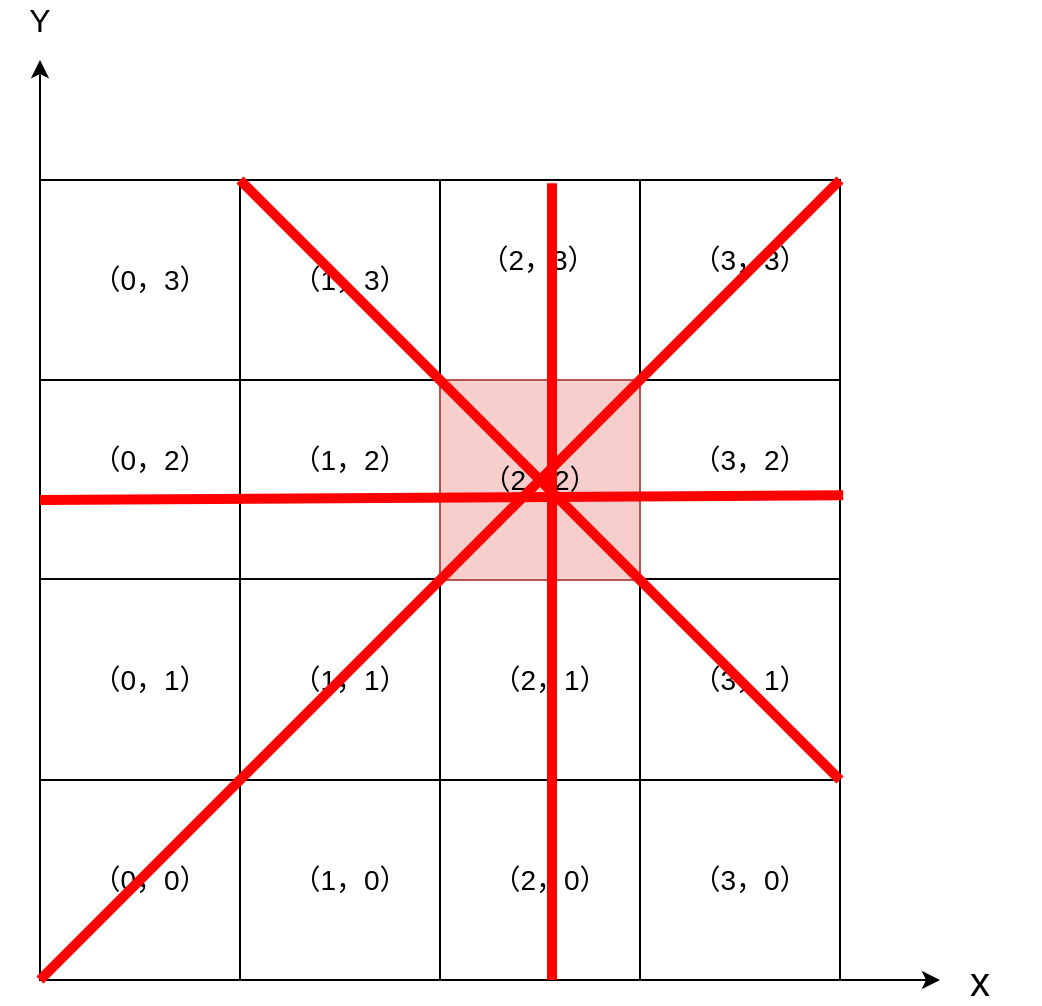 <mxfile version="13.1.2" type="github">
  <diagram id="U91XGGF9_Khkt9Deenzl" name="第 1 页">
    <mxGraphModel dx="1038" dy="588" grid="1" gridSize="10" guides="1" tooltips="1" connect="1" arrows="1" fold="1" page="1" pageScale="1" pageWidth="827" pageHeight="1169" math="0" shadow="0">
      <root>
        <mxCell id="0" />
        <mxCell id="1" parent="0" />
        <mxCell id="2wxVQ0WupFFMfxbJMV7O-6" value="" style="whiteSpace=wrap;html=1;aspect=fixed;" vertex="1" parent="1">
          <mxGeometry x="130" y="140" width="400" height="400" as="geometry" />
        </mxCell>
        <mxCell id="2wxVQ0WupFFMfxbJMV7O-7" value="" style="endArrow=none;html=1;entryX=0.25;entryY=0;entryDx=0;entryDy=0;exitX=0.25;exitY=1;exitDx=0;exitDy=0;" edge="1" parent="1" source="2wxVQ0WupFFMfxbJMV7O-6" target="2wxVQ0WupFFMfxbJMV7O-6">
          <mxGeometry width="50" height="50" relative="1" as="geometry">
            <mxPoint x="390" y="340" as="sourcePoint" />
            <mxPoint x="440" y="290" as="targetPoint" />
          </mxGeometry>
        </mxCell>
        <mxCell id="2wxVQ0WupFFMfxbJMV7O-8" value="" style="endArrow=none;html=1;entryX=0.5;entryY=0;entryDx=0;entryDy=0;exitX=0.5;exitY=1;exitDx=0;exitDy=0;" edge="1" parent="1" source="2wxVQ0WupFFMfxbJMV7O-6" target="2wxVQ0WupFFMfxbJMV7O-6">
          <mxGeometry width="50" height="50" relative="1" as="geometry">
            <mxPoint x="390" y="340" as="sourcePoint" />
            <mxPoint x="440" y="290" as="targetPoint" />
          </mxGeometry>
        </mxCell>
        <mxCell id="2wxVQ0WupFFMfxbJMV7O-9" value="" style="endArrow=none;html=1;entryX=0.5;entryY=0;entryDx=0;entryDy=0;exitX=0.5;exitY=1;exitDx=0;exitDy=0;" edge="1" parent="1">
          <mxGeometry width="50" height="50" relative="1" as="geometry">
            <mxPoint x="430" y="540" as="sourcePoint" />
            <mxPoint x="430" y="140" as="targetPoint" />
          </mxGeometry>
        </mxCell>
        <mxCell id="2wxVQ0WupFFMfxbJMV7O-10" value="" style="endArrow=none;html=1;entryX=0;entryY=0.75;entryDx=0;entryDy=0;exitX=1;exitY=0.75;exitDx=0;exitDy=0;" edge="1" parent="1" source="2wxVQ0WupFFMfxbJMV7O-6" target="2wxVQ0WupFFMfxbJMV7O-6">
          <mxGeometry width="50" height="50" relative="1" as="geometry">
            <mxPoint x="350" y="560" as="sourcePoint" />
            <mxPoint x="350" y="160" as="targetPoint" />
          </mxGeometry>
        </mxCell>
        <mxCell id="2wxVQ0WupFFMfxbJMV7O-11" value="" style="endArrow=none;html=1;entryX=0;entryY=0.75;entryDx=0;entryDy=0;exitX=1;exitY=0.75;exitDx=0;exitDy=0;" edge="1" parent="1">
          <mxGeometry width="50" height="50" relative="1" as="geometry">
            <mxPoint x="530" y="339.5" as="sourcePoint" />
            <mxPoint x="130" y="339.5" as="targetPoint" />
          </mxGeometry>
        </mxCell>
        <mxCell id="2wxVQ0WupFFMfxbJMV7O-12" value="" style="endArrow=none;html=1;entryX=0;entryY=0.75;entryDx=0;entryDy=0;exitX=1;exitY=0.75;exitDx=0;exitDy=0;" edge="1" parent="1">
          <mxGeometry width="50" height="50" relative="1" as="geometry">
            <mxPoint x="530" y="240" as="sourcePoint" />
            <mxPoint x="130" y="240" as="targetPoint" />
          </mxGeometry>
        </mxCell>
        <mxCell id="2wxVQ0WupFFMfxbJMV7O-13" value="" style="endArrow=classic;html=1;exitX=0;exitY=1;exitDx=0;exitDy=0;" edge="1" parent="1" source="2wxVQ0WupFFMfxbJMV7O-6">
          <mxGeometry width="50" height="50" relative="1" as="geometry">
            <mxPoint x="390" y="340" as="sourcePoint" />
            <mxPoint x="130" y="80" as="targetPoint" />
          </mxGeometry>
        </mxCell>
        <mxCell id="2wxVQ0WupFFMfxbJMV7O-14" value="" style="endArrow=classic;html=1;exitX=0;exitY=1;exitDx=0;exitDy=0;" edge="1" parent="1" source="2wxVQ0WupFFMfxbJMV7O-6">
          <mxGeometry width="50" height="50" relative="1" as="geometry">
            <mxPoint x="390" y="340" as="sourcePoint" />
            <mxPoint x="580" y="540" as="targetPoint" />
          </mxGeometry>
        </mxCell>
        <mxCell id="2wxVQ0WupFFMfxbJMV7O-15" value="&lt;font style=&quot;font-size: 20px&quot;&gt;x&lt;/font&gt;" style="text;html=1;strokeColor=none;fillColor=none;align=center;verticalAlign=middle;whiteSpace=wrap;rounded=0;" vertex="1" parent="1">
          <mxGeometry x="570" y="530" width="60" height="20" as="geometry" />
        </mxCell>
        <mxCell id="2wxVQ0WupFFMfxbJMV7O-16" value="&lt;font style=&quot;font-size: 16px&quot;&gt;Y&lt;/font&gt;" style="text;html=1;strokeColor=none;fillColor=none;align=center;verticalAlign=middle;whiteSpace=wrap;rounded=0;" vertex="1" parent="1">
          <mxGeometry x="110" y="50" width="40" height="20" as="geometry" />
        </mxCell>
        <mxCell id="2wxVQ0WupFFMfxbJMV7O-18" value="&lt;font style=&quot;font-size: 14px&quot;&gt;（0，0）&lt;/font&gt;" style="text;html=1;strokeColor=none;fillColor=none;align=center;verticalAlign=middle;whiteSpace=wrap;rounded=0;" vertex="1" parent="1">
          <mxGeometry x="150" y="480" width="70" height="20" as="geometry" />
        </mxCell>
        <mxCell id="2wxVQ0WupFFMfxbJMV7O-19" value="&lt;font style=&quot;font-size: 14px&quot;&gt;（1，0）&lt;/font&gt;" style="text;html=1;strokeColor=none;fillColor=none;align=center;verticalAlign=middle;whiteSpace=wrap;rounded=0;" vertex="1" parent="1">
          <mxGeometry x="250" y="480" width="70" height="20" as="geometry" />
        </mxCell>
        <mxCell id="2wxVQ0WupFFMfxbJMV7O-20" value="&lt;font style=&quot;font-size: 14px&quot;&gt;（2，0）&lt;/font&gt;" style="text;html=1;strokeColor=none;fillColor=none;align=center;verticalAlign=middle;whiteSpace=wrap;rounded=0;" vertex="1" parent="1">
          <mxGeometry x="350" y="480" width="70" height="20" as="geometry" />
        </mxCell>
        <mxCell id="2wxVQ0WupFFMfxbJMV7O-21" value="&lt;font style=&quot;font-size: 14px&quot;&gt;（3，0）&lt;/font&gt;" style="text;html=1;strokeColor=none;fillColor=none;align=center;verticalAlign=middle;whiteSpace=wrap;rounded=0;" vertex="1" parent="1">
          <mxGeometry x="450" y="480" width="70" height="20" as="geometry" />
        </mxCell>
        <mxCell id="2wxVQ0WupFFMfxbJMV7O-22" value="&lt;font style=&quot;font-size: 14px&quot;&gt;（0，1）&lt;/font&gt;" style="text;html=1;strokeColor=none;fillColor=none;align=center;verticalAlign=middle;whiteSpace=wrap;rounded=0;" vertex="1" parent="1">
          <mxGeometry x="150" y="380" width="70" height="20" as="geometry" />
        </mxCell>
        <mxCell id="2wxVQ0WupFFMfxbJMV7O-23" value="&lt;font style=&quot;font-size: 14px&quot;&gt;（1，1）&lt;/font&gt;" style="text;html=1;strokeColor=none;fillColor=none;align=center;verticalAlign=middle;whiteSpace=wrap;rounded=0;" vertex="1" parent="1">
          <mxGeometry x="250" y="380" width="70" height="20" as="geometry" />
        </mxCell>
        <mxCell id="2wxVQ0WupFFMfxbJMV7O-24" value="&lt;font style=&quot;font-size: 14px&quot;&gt;（2，1）&lt;/font&gt;" style="text;html=1;strokeColor=none;fillColor=none;align=center;verticalAlign=middle;whiteSpace=wrap;rounded=0;" vertex="1" parent="1">
          <mxGeometry x="350" y="380" width="70" height="20" as="geometry" />
        </mxCell>
        <mxCell id="2wxVQ0WupFFMfxbJMV7O-25" value="&lt;font style=&quot;font-size: 14px&quot;&gt;（3，1）&lt;/font&gt;" style="text;html=1;strokeColor=none;fillColor=none;align=center;verticalAlign=middle;whiteSpace=wrap;rounded=0;" vertex="1" parent="1">
          <mxGeometry x="450" y="380" width="70" height="20" as="geometry" />
        </mxCell>
        <mxCell id="2wxVQ0WupFFMfxbJMV7O-26" value="&lt;font style=&quot;font-size: 14px&quot;&gt;（0，2）&lt;/font&gt;" style="text;html=1;strokeColor=none;fillColor=none;align=center;verticalAlign=middle;whiteSpace=wrap;rounded=0;" vertex="1" parent="1">
          <mxGeometry x="150" y="270" width="70" height="20" as="geometry" />
        </mxCell>
        <mxCell id="2wxVQ0WupFFMfxbJMV7O-27" value="&lt;font style=&quot;font-size: 14px&quot;&gt;（1，2）&lt;/font&gt;" style="text;html=1;strokeColor=none;fillColor=none;align=center;verticalAlign=middle;whiteSpace=wrap;rounded=0;" vertex="1" parent="1">
          <mxGeometry x="250" y="270" width="70" height="20" as="geometry" />
        </mxCell>
        <mxCell id="2wxVQ0WupFFMfxbJMV7O-29" value="&lt;font style=&quot;font-size: 14px&quot;&gt;（3，2）&lt;/font&gt;" style="text;html=1;strokeColor=none;fillColor=none;align=center;verticalAlign=middle;whiteSpace=wrap;rounded=0;" vertex="1" parent="1">
          <mxGeometry x="450" y="270" width="70" height="20" as="geometry" />
        </mxCell>
        <mxCell id="2wxVQ0WupFFMfxbJMV7O-30" value="&lt;font style=&quot;font-size: 14px&quot;&gt;（2，3）&lt;/font&gt;" style="text;html=1;strokeColor=none;fillColor=none;align=center;verticalAlign=middle;whiteSpace=wrap;rounded=0;" vertex="1" parent="1">
          <mxGeometry x="344" y="170" width="70" height="20" as="geometry" />
        </mxCell>
        <mxCell id="2wxVQ0WupFFMfxbJMV7O-31" value="&lt;font style=&quot;font-size: 14px&quot;&gt;（0，3）&lt;/font&gt;" style="text;html=1;strokeColor=none;fillColor=none;align=center;verticalAlign=middle;whiteSpace=wrap;rounded=0;" vertex="1" parent="1">
          <mxGeometry x="150" y="180" width="70" height="20" as="geometry" />
        </mxCell>
        <mxCell id="2wxVQ0WupFFMfxbJMV7O-32" value="&lt;font style=&quot;font-size: 14px&quot;&gt;（1，3）&lt;/font&gt;" style="text;html=1;strokeColor=none;fillColor=none;align=center;verticalAlign=middle;whiteSpace=wrap;rounded=0;" vertex="1" parent="1">
          <mxGeometry x="250" y="180" width="70" height="20" as="geometry" />
        </mxCell>
        <mxCell id="2wxVQ0WupFFMfxbJMV7O-33" value="&lt;font style=&quot;font-size: 14px&quot;&gt;（3，3）&lt;/font&gt;" style="text;html=1;strokeColor=none;fillColor=none;align=center;verticalAlign=middle;whiteSpace=wrap;rounded=0;" vertex="1" parent="1">
          <mxGeometry x="450" y="170" width="70" height="20" as="geometry" />
        </mxCell>
        <mxCell id="2wxVQ0WupFFMfxbJMV7O-37" value="" style="group" vertex="1" connectable="0" parent="1">
          <mxGeometry x="330" y="240" width="100" height="100" as="geometry" />
        </mxCell>
        <mxCell id="2wxVQ0WupFFMfxbJMV7O-36" value="" style="whiteSpace=wrap;html=1;aspect=fixed;fillColor=#f8cecc;strokeColor=#b85450;" vertex="1" parent="2wxVQ0WupFFMfxbJMV7O-37">
          <mxGeometry width="100" height="100" as="geometry" />
        </mxCell>
        <mxCell id="2wxVQ0WupFFMfxbJMV7O-28" value="&lt;font style=&quot;font-size: 14px&quot;&gt;（2，2）&lt;/font&gt;" style="text;html=1;strokeColor=none;fillColor=none;align=center;verticalAlign=middle;whiteSpace=wrap;rounded=0;" vertex="1" parent="2wxVQ0WupFFMfxbJMV7O-37">
          <mxGeometry x="15" y="40" width="70" height="20" as="geometry" />
        </mxCell>
        <mxCell id="2wxVQ0WupFFMfxbJMV7O-38" value="" style="endArrow=none;html=1;entryX=1;entryY=0;entryDx=0;entryDy=0;strokeColor=#FF0000;strokeWidth=5;" edge="1" parent="1" target="2wxVQ0WupFFMfxbJMV7O-6">
          <mxGeometry width="50" height="50" relative="1" as="geometry">
            <mxPoint x="130" y="540" as="sourcePoint" />
            <mxPoint x="440" y="300" as="targetPoint" />
          </mxGeometry>
        </mxCell>
        <mxCell id="2wxVQ0WupFFMfxbJMV7O-39" value="" style="endArrow=none;html=1;strokeColor=#FF0000;strokeWidth=5;" edge="1" parent="1">
          <mxGeometry width="50" height="50" relative="1" as="geometry">
            <mxPoint x="530" y="440" as="sourcePoint" />
            <mxPoint x="230" y="140" as="targetPoint" />
          </mxGeometry>
        </mxCell>
        <mxCell id="2wxVQ0WupFFMfxbJMV7O-40" value="" style="endArrow=none;html=1;entryX=0.64;entryY=0.004;entryDx=0;entryDy=0;strokeColor=#FF0000;strokeWidth=5;entryPerimeter=0;" edge="1" parent="1" target="2wxVQ0WupFFMfxbJMV7O-6">
          <mxGeometry width="50" height="50" relative="1" as="geometry">
            <mxPoint x="386" y="540" as="sourcePoint" />
            <mxPoint x="550" y="160" as="targetPoint" />
            <Array as="points" />
          </mxGeometry>
        </mxCell>
        <mxCell id="2wxVQ0WupFFMfxbJMV7O-42" value="" style="endArrow=none;html=1;entryX=1.004;entryY=0.394;entryDx=0;entryDy=0;strokeColor=#FF0000;strokeWidth=5;entryPerimeter=0;" edge="1" parent="1" target="2wxVQ0WupFFMfxbJMV7O-6">
          <mxGeometry width="50" height="50" relative="1" as="geometry">
            <mxPoint x="130" y="300" as="sourcePoint" />
            <mxPoint x="540" y="150" as="targetPoint" />
          </mxGeometry>
        </mxCell>
      </root>
    </mxGraphModel>
  </diagram>
</mxfile>
